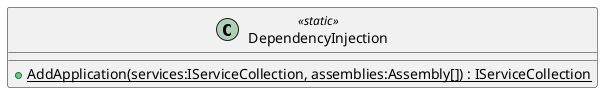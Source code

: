 @startuml
class DependencyInjection <<static>> {
    + {static} AddApplication(services:IServiceCollection, assemblies:Assembly[]) : IServiceCollection
}
@enduml
